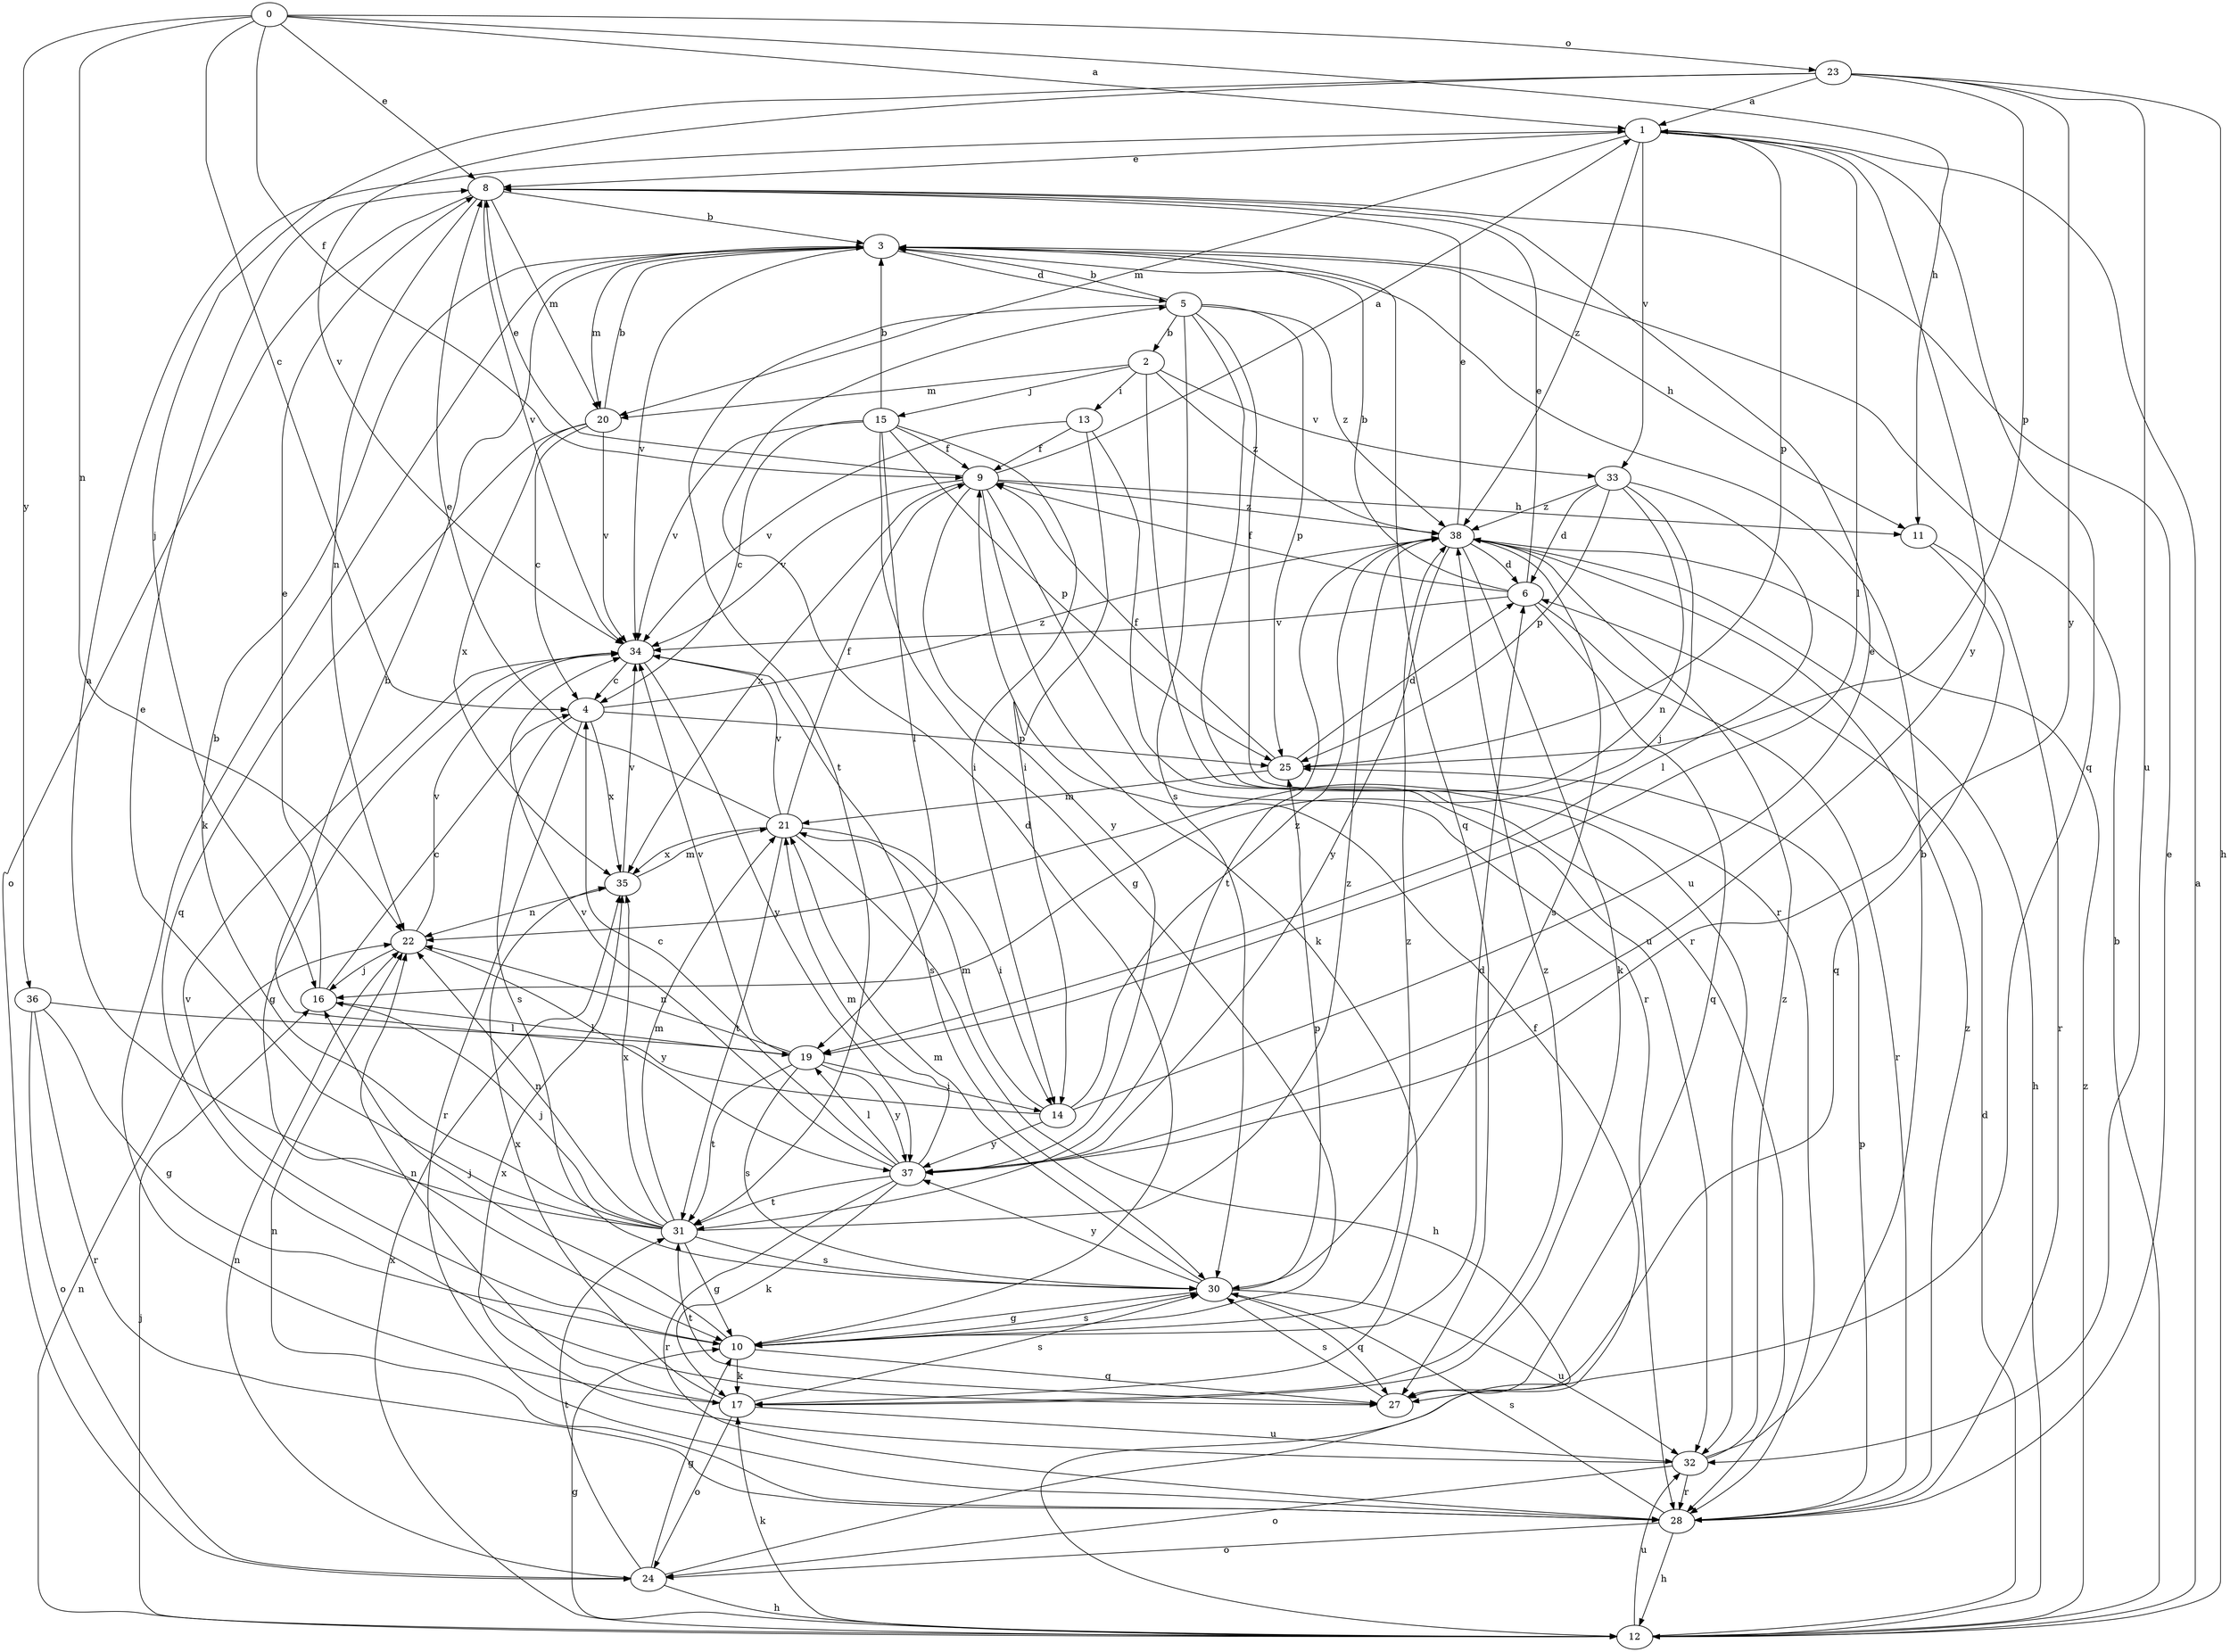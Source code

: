 strict digraph  {
0;
1;
2;
3;
4;
5;
6;
8;
9;
10;
11;
12;
13;
14;
15;
16;
17;
19;
20;
21;
22;
23;
24;
25;
27;
28;
30;
31;
32;
33;
34;
35;
36;
37;
38;
0 -> 1  [label=a];
0 -> 4  [label=c];
0 -> 8  [label=e];
0 -> 9  [label=f];
0 -> 11  [label=h];
0 -> 22  [label=n];
0 -> 23  [label=o];
0 -> 36  [label=y];
1 -> 8  [label=e];
1 -> 19  [label=l];
1 -> 20  [label=m];
1 -> 25  [label=p];
1 -> 27  [label=q];
1 -> 33  [label=v];
1 -> 37  [label=y];
1 -> 38  [label=z];
2 -> 13  [label=i];
2 -> 15  [label=j];
2 -> 20  [label=m];
2 -> 28  [label=r];
2 -> 33  [label=v];
2 -> 38  [label=z];
3 -> 5  [label=d];
3 -> 11  [label=h];
3 -> 17  [label=k];
3 -> 20  [label=m];
3 -> 27  [label=q];
3 -> 34  [label=v];
4 -> 25  [label=p];
4 -> 28  [label=r];
4 -> 30  [label=s];
4 -> 35  [label=x];
4 -> 38  [label=z];
5 -> 2  [label=b];
5 -> 3  [label=b];
5 -> 25  [label=p];
5 -> 28  [label=r];
5 -> 30  [label=s];
5 -> 31  [label=t];
5 -> 32  [label=u];
5 -> 38  [label=z];
6 -> 3  [label=b];
6 -> 8  [label=e];
6 -> 9  [label=f];
6 -> 27  [label=q];
6 -> 28  [label=r];
6 -> 34  [label=v];
8 -> 3  [label=b];
8 -> 20  [label=m];
8 -> 22  [label=n];
8 -> 24  [label=o];
8 -> 34  [label=v];
9 -> 1  [label=a];
9 -> 8  [label=e];
9 -> 11  [label=h];
9 -> 17  [label=k];
9 -> 28  [label=r];
9 -> 34  [label=v];
9 -> 35  [label=x];
9 -> 37  [label=y];
9 -> 38  [label=z];
10 -> 5  [label=d];
10 -> 6  [label=d];
10 -> 16  [label=j];
10 -> 17  [label=k];
10 -> 27  [label=q];
10 -> 30  [label=s];
10 -> 34  [label=v];
10 -> 38  [label=z];
11 -> 27  [label=q];
11 -> 28  [label=r];
12 -> 1  [label=a];
12 -> 3  [label=b];
12 -> 6  [label=d];
12 -> 10  [label=g];
12 -> 16  [label=j];
12 -> 17  [label=k];
12 -> 22  [label=n];
12 -> 32  [label=u];
12 -> 35  [label=x];
12 -> 38  [label=z];
13 -> 9  [label=f];
13 -> 14  [label=i];
13 -> 32  [label=u];
13 -> 34  [label=v];
14 -> 3  [label=b];
14 -> 8  [label=e];
14 -> 21  [label=m];
14 -> 37  [label=y];
14 -> 38  [label=z];
15 -> 3  [label=b];
15 -> 4  [label=c];
15 -> 9  [label=f];
15 -> 10  [label=g];
15 -> 14  [label=i];
15 -> 19  [label=l];
15 -> 25  [label=p];
15 -> 34  [label=v];
16 -> 4  [label=c];
16 -> 8  [label=e];
16 -> 19  [label=l];
17 -> 22  [label=n];
17 -> 24  [label=o];
17 -> 30  [label=s];
17 -> 32  [label=u];
17 -> 35  [label=x];
17 -> 38  [label=z];
19 -> 14  [label=i];
19 -> 22  [label=n];
19 -> 30  [label=s];
19 -> 31  [label=t];
19 -> 34  [label=v];
19 -> 37  [label=y];
20 -> 3  [label=b];
20 -> 4  [label=c];
20 -> 27  [label=q];
20 -> 34  [label=v];
20 -> 35  [label=x];
21 -> 8  [label=e];
21 -> 9  [label=f];
21 -> 12  [label=h];
21 -> 14  [label=i];
21 -> 31  [label=t];
21 -> 34  [label=v];
21 -> 35  [label=x];
22 -> 16  [label=j];
22 -> 34  [label=v];
22 -> 37  [label=y];
23 -> 1  [label=a];
23 -> 12  [label=h];
23 -> 16  [label=j];
23 -> 25  [label=p];
23 -> 32  [label=u];
23 -> 34  [label=v];
23 -> 37  [label=y];
24 -> 9  [label=f];
24 -> 10  [label=g];
24 -> 12  [label=h];
24 -> 22  [label=n];
24 -> 31  [label=t];
25 -> 6  [label=d];
25 -> 9  [label=f];
25 -> 21  [label=m];
27 -> 30  [label=s];
27 -> 31  [label=t];
28 -> 8  [label=e];
28 -> 12  [label=h];
28 -> 22  [label=n];
28 -> 24  [label=o];
28 -> 25  [label=p];
28 -> 30  [label=s];
28 -> 38  [label=z];
30 -> 10  [label=g];
30 -> 21  [label=m];
30 -> 25  [label=p];
30 -> 27  [label=q];
30 -> 32  [label=u];
30 -> 37  [label=y];
31 -> 1  [label=a];
31 -> 3  [label=b];
31 -> 8  [label=e];
31 -> 10  [label=g];
31 -> 16  [label=j];
31 -> 21  [label=m];
31 -> 22  [label=n];
31 -> 30  [label=s];
31 -> 35  [label=x];
31 -> 38  [label=z];
32 -> 3  [label=b];
32 -> 24  [label=o];
32 -> 28  [label=r];
32 -> 35  [label=x];
32 -> 38  [label=z];
33 -> 6  [label=d];
33 -> 16  [label=j];
33 -> 19  [label=l];
33 -> 22  [label=n];
33 -> 25  [label=p];
33 -> 38  [label=z];
34 -> 4  [label=c];
34 -> 10  [label=g];
34 -> 30  [label=s];
34 -> 37  [label=y];
35 -> 21  [label=m];
35 -> 22  [label=n];
35 -> 34  [label=v];
36 -> 10  [label=g];
36 -> 19  [label=l];
36 -> 24  [label=o];
36 -> 28  [label=r];
37 -> 4  [label=c];
37 -> 17  [label=k];
37 -> 19  [label=l];
37 -> 21  [label=m];
37 -> 28  [label=r];
37 -> 31  [label=t];
37 -> 34  [label=v];
38 -> 6  [label=d];
38 -> 8  [label=e];
38 -> 12  [label=h];
38 -> 17  [label=k];
38 -> 30  [label=s];
38 -> 31  [label=t];
38 -> 37  [label=y];
}
